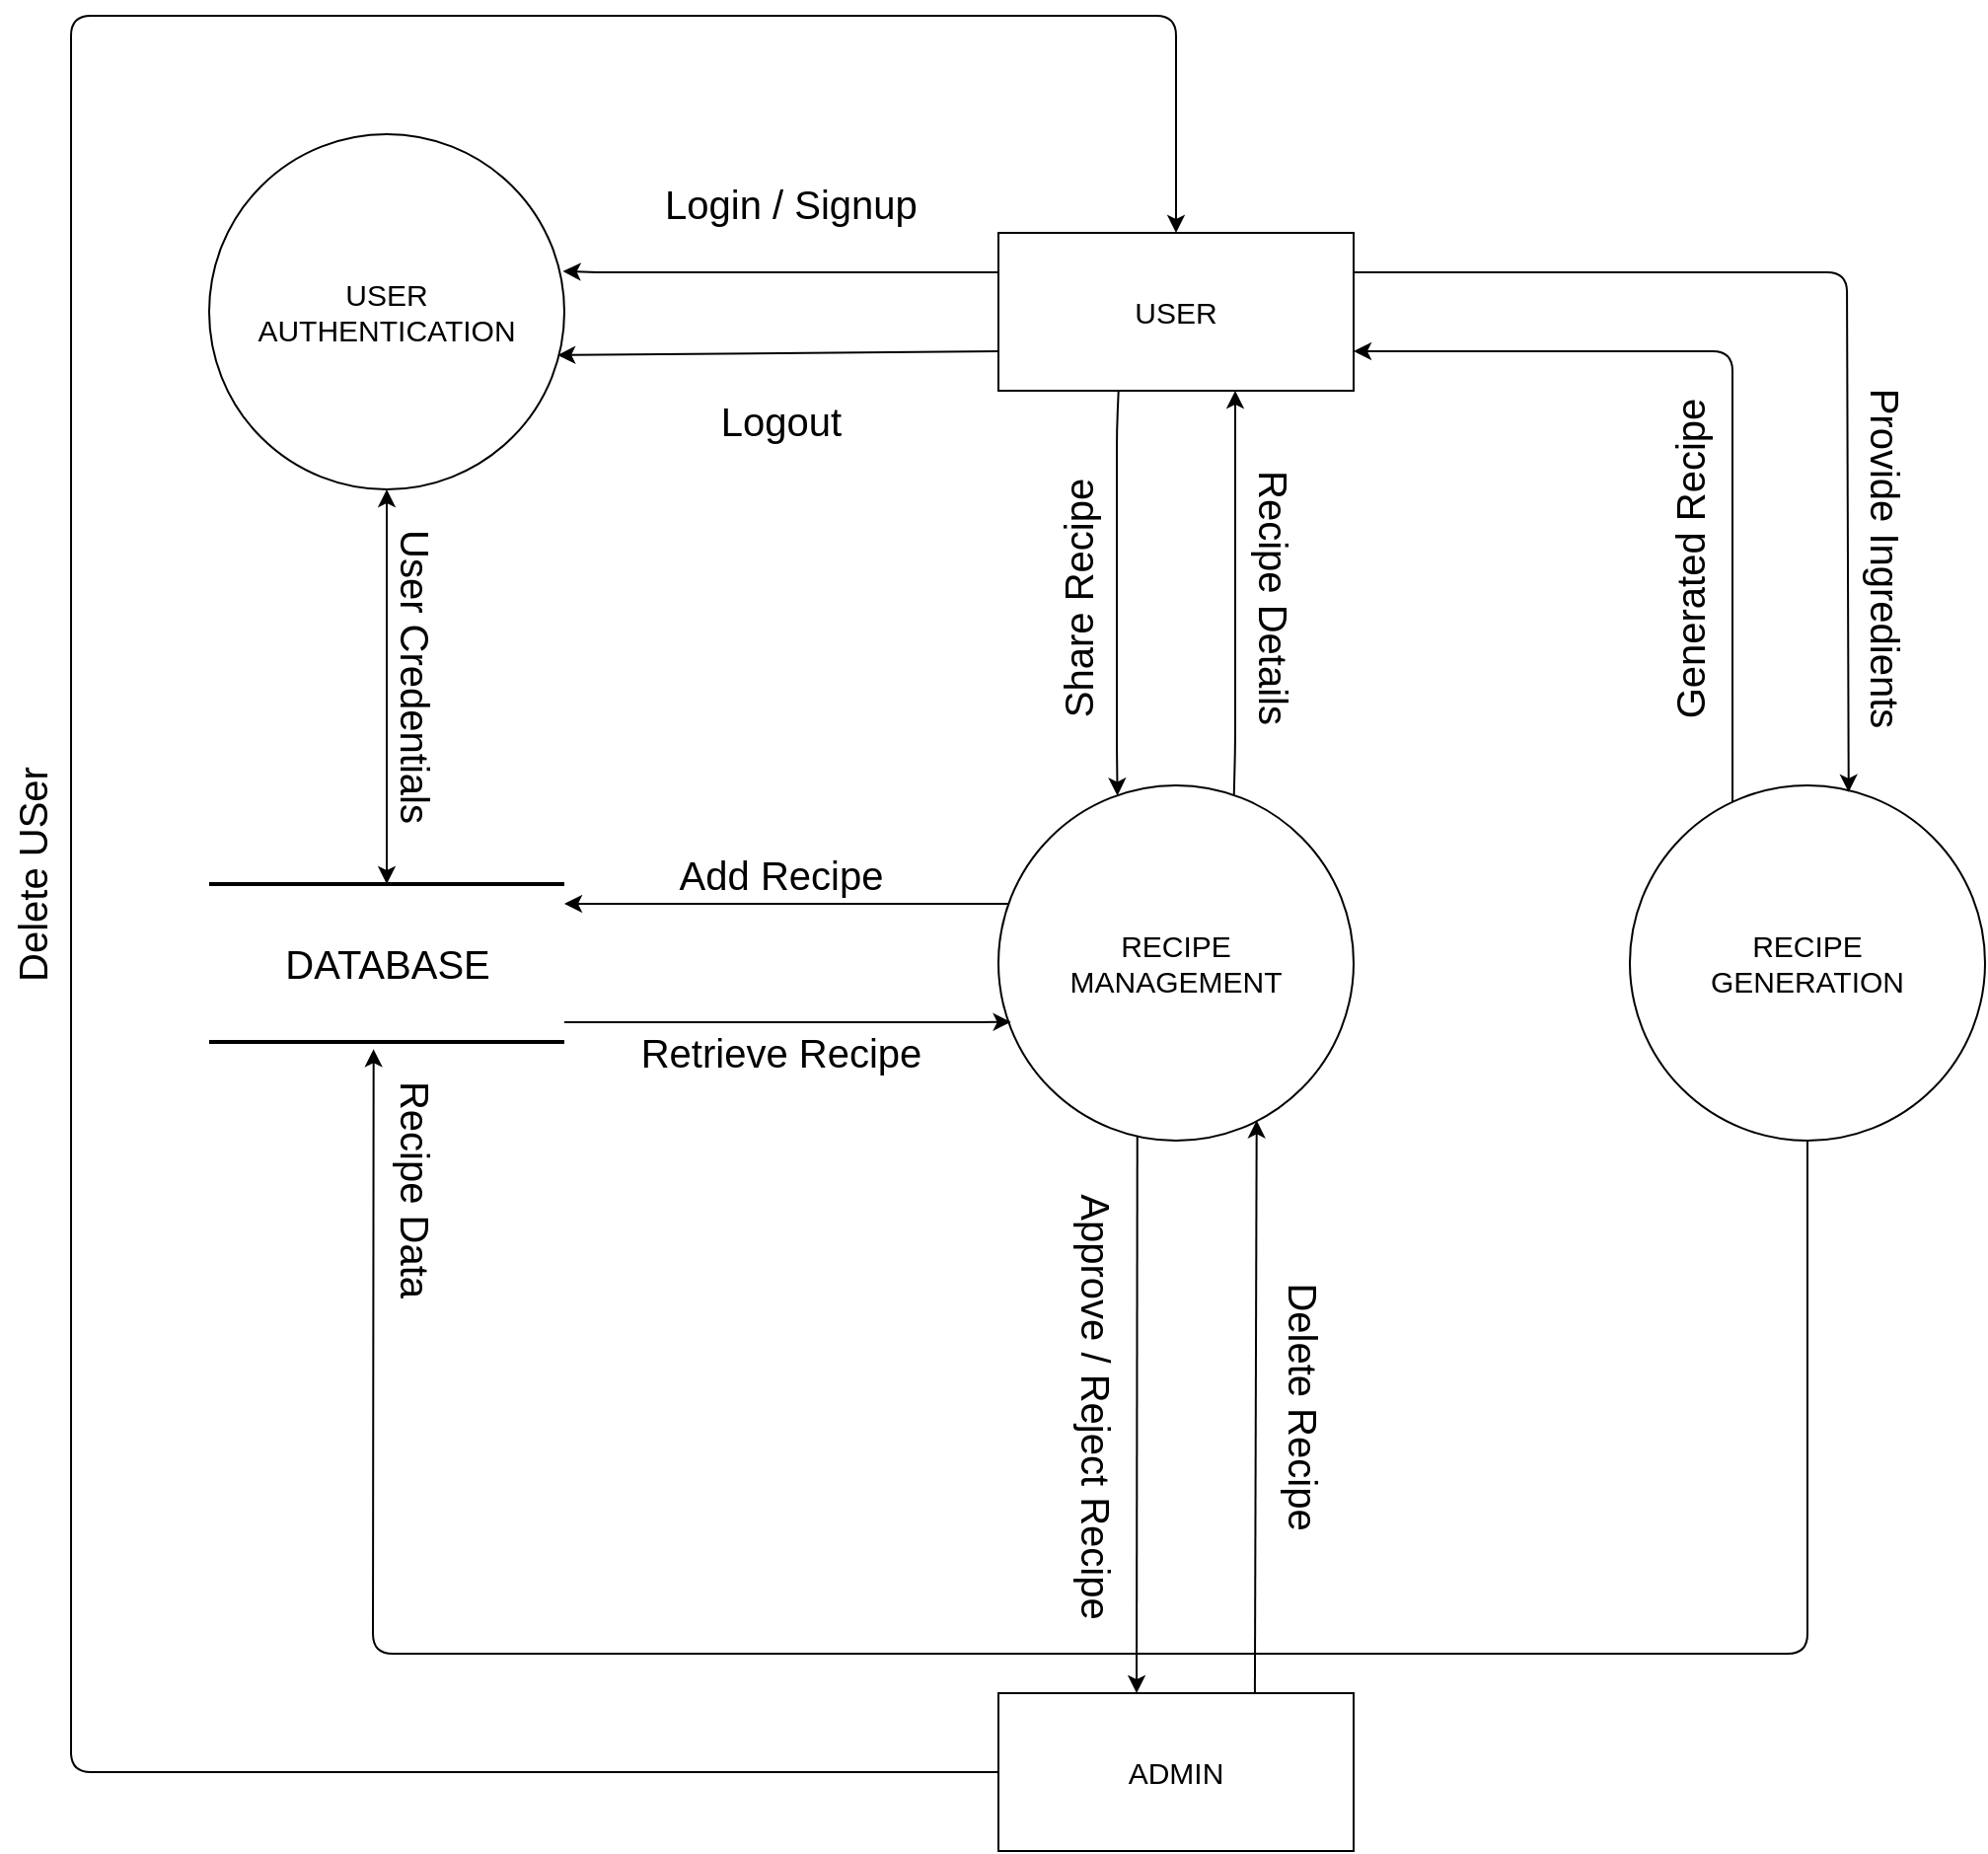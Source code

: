 <mxfile>
    <diagram id="V8QEZqY1kmJIcm4RPAO6" name="Page-1">
        <mxGraphModel dx="1610" dy="1418" grid="1" gridSize="10" guides="1" tooltips="1" connect="1" arrows="1" fold="1" page="0" pageScale="1" pageWidth="850" pageHeight="1100" math="0" shadow="0">
            <root>
                <mxCell id="0"/>
                <mxCell id="1" parent="0"/>
                <mxCell id="65" style="edgeStyle=none;html=1;fontFamily=Helvetica;fontSize=20;startArrow=none;startFill=0;endArrow=classic;endFill=1;exitX=0.663;exitY=0.032;exitDx=0;exitDy=0;exitPerimeter=0;" edge="1" parent="1" source="2" target="6">
                    <mxGeometry relative="1" as="geometry">
                        <mxPoint x="590" y="20" as="sourcePoint"/>
                        <Array as="points">
                            <mxPoint x="620" y="40"/>
                            <mxPoint x="620" y="-120"/>
                            <mxPoint x="620" y="-140"/>
                        </Array>
                    </mxGeometry>
                </mxCell>
                <mxCell id="68" style="edgeStyle=none;html=1;entryX=1;entryY=0.125;entryDx=0;entryDy=0;entryPerimeter=0;fontFamily=Helvetica;fontSize=20;startArrow=none;startFill=0;endArrow=classic;endFill=1;" edge="1" parent="1" target="54">
                    <mxGeometry relative="1" as="geometry">
                        <mxPoint x="510" y="120" as="sourcePoint"/>
                        <Array as="points">
                            <mxPoint x="480" y="120"/>
                            <mxPoint x="300" y="120"/>
                        </Array>
                    </mxGeometry>
                </mxCell>
                <mxCell id="81" style="edgeStyle=none;html=1;entryX=0.389;entryY=0;entryDx=0;entryDy=0;entryPerimeter=0;fontFamily=Helvetica;fontSize=20;startArrow=none;startFill=0;endArrow=classic;endFill=1;exitX=0.391;exitY=0.986;exitDx=0;exitDy=0;exitPerimeter=0;" edge="1" parent="1" source="2" target="4">
                    <mxGeometry relative="1" as="geometry"/>
                </mxCell>
                <mxCell id="2" value="&lt;span style=&quot;font-size: 15px;&quot;&gt;RECIPE&lt;br&gt;MANAGEMENT&lt;br&gt;&lt;/span&gt;" style="ellipse;whiteSpace=wrap;html=1;" vertex="1" parent="1">
                    <mxGeometry x="500" y="60" width="180" height="180" as="geometry"/>
                </mxCell>
                <mxCell id="75" style="edgeStyle=none;html=1;entryX=1;entryY=0.75;entryDx=0;entryDy=0;fontFamily=Helvetica;fontSize=20;startArrow=none;startFill=0;endArrow=classic;endFill=1;exitX=0.289;exitY=0.053;exitDx=0;exitDy=0;exitPerimeter=0;" edge="1" parent="1" source="3" target="6">
                    <mxGeometry relative="1" as="geometry">
                        <Array as="points">
                            <mxPoint x="872" y="-160"/>
                        </Array>
                    </mxGeometry>
                </mxCell>
                <mxCell id="77" style="edgeStyle=none;html=1;entryX=0.463;entryY=1.046;entryDx=0;entryDy=0;entryPerimeter=0;fontFamily=Helvetica;fontSize=20;startArrow=none;startFill=0;endArrow=classic;endFill=1;" edge="1" parent="1" source="3" target="54">
                    <mxGeometry relative="1" as="geometry">
                        <Array as="points">
                            <mxPoint x="910" y="500"/>
                            <mxPoint x="183" y="500"/>
                        </Array>
                    </mxGeometry>
                </mxCell>
                <mxCell id="3" value="&lt;span style=&quot;font-size: 15px;&quot;&gt;RECIPE&lt;br&gt;GENERATION&lt;br&gt;&lt;/span&gt;" style="ellipse;whiteSpace=wrap;html=1;" vertex="1" parent="1">
                    <mxGeometry x="820" y="60" width="180" height="180" as="geometry"/>
                </mxCell>
                <mxCell id="74" style="edgeStyle=none;html=1;entryX=0.727;entryY=0.943;entryDx=0;entryDy=0;fontFamily=Helvetica;fontSize=20;startArrow=none;startFill=0;endArrow=classic;endFill=1;exitX=0.722;exitY=0;exitDx=0;exitDy=0;exitPerimeter=0;entryPerimeter=0;" edge="1" parent="1" source="4" target="2">
                    <mxGeometry relative="1" as="geometry"/>
                </mxCell>
                <mxCell id="83" style="edgeStyle=none;html=1;entryX=0.5;entryY=0;entryDx=0;entryDy=0;fontFamily=Helvetica;fontSize=20;startArrow=none;startFill=0;endArrow=classic;endFill=1;" edge="1" parent="1" source="4" target="6">
                    <mxGeometry relative="1" as="geometry">
                        <Array as="points">
                            <mxPoint x="30" y="560"/>
                            <mxPoint x="30" y="-330"/>
                            <mxPoint x="590" y="-330"/>
                        </Array>
                    </mxGeometry>
                </mxCell>
                <mxCell id="4" value="ADMIN" style="whiteSpace=wrap;html=1;fontSize=15;" vertex="1" parent="1">
                    <mxGeometry x="500" y="520" width="180" height="80" as="geometry"/>
                </mxCell>
                <mxCell id="63" style="edgeStyle=none;html=1;entryX=0.335;entryY=0.029;entryDx=0;entryDy=0;fontFamily=Helvetica;fontSize=20;startArrow=none;startFill=0;endArrow=classic;endFill=1;exitX=0.338;exitY=1.005;exitDx=0;exitDy=0;exitPerimeter=0;entryPerimeter=0;" edge="1" parent="1" source="6" target="2">
                    <mxGeometry relative="1" as="geometry">
                        <Array as="points">
                            <mxPoint x="560" y="-120"/>
                            <mxPoint x="560" y="40"/>
                        </Array>
                    </mxGeometry>
                </mxCell>
                <mxCell id="72" style="edgeStyle=none;html=1;fontFamily=Helvetica;fontSize=20;startArrow=none;startFill=0;endArrow=classic;endFill=1;exitX=1;exitY=0.25;exitDx=0;exitDy=0;entryX=0.616;entryY=0.019;entryDx=0;entryDy=0;entryPerimeter=0;" edge="1" parent="1" source="6" target="3">
                    <mxGeometry relative="1" as="geometry">
                        <Array as="points">
                            <mxPoint x="930" y="-200"/>
                        </Array>
                    </mxGeometry>
                </mxCell>
                <mxCell id="79" style="edgeStyle=none;html=1;entryX=0.981;entryY=0.622;entryDx=0;entryDy=0;entryPerimeter=0;fontFamily=Helvetica;fontSize=20;startArrow=none;startFill=0;endArrow=classic;endFill=1;exitX=0;exitY=0.75;exitDx=0;exitDy=0;" edge="1" parent="1" source="6" target="55">
                    <mxGeometry relative="1" as="geometry"/>
                </mxCell>
                <mxCell id="6" value="USER" style="whiteSpace=wrap;html=1;fontSize=15;" vertex="1" parent="1">
                    <mxGeometry x="500" y="-220" width="180" height="80" as="geometry"/>
                </mxCell>
                <mxCell id="69" style="edgeStyle=none;html=1;fontFamily=Helvetica;fontSize=20;startArrow=none;startFill=0;endArrow=classic;endFill=1;entryX=0.035;entryY=0.666;entryDx=0;entryDy=0;exitX=1;exitY=0.875;exitDx=0;exitDy=0;exitPerimeter=0;entryPerimeter=0;" edge="1" parent="1" source="54" target="2">
                    <mxGeometry relative="1" as="geometry">
                        <Array as="points">
                            <mxPoint x="300" y="180"/>
                            <mxPoint x="480" y="180"/>
                        </Array>
                    </mxGeometry>
                </mxCell>
                <mxCell id="54" value="&lt;span style=&quot;font-size: 20px;&quot;&gt;DATABASE&lt;/span&gt;" style="html=1;rounded=0;shadow=0;comic=0;labelBackgroundColor=none;strokeWidth=2;fontFamily=Helvetica;fontSize=12;align=center;shape=mxgraph.ios7ui.horLines;" vertex="1" parent="1">
                    <mxGeometry x="100" y="110" width="180" height="80" as="geometry"/>
                </mxCell>
                <mxCell id="56" style="edgeStyle=none;html=1;entryX=0;entryY=0.25;entryDx=0;entryDy=0;fontFamily=Helvetica;fontSize=20;startArrow=classic;startFill=1;endArrow=none;endFill=0;exitX=0.996;exitY=0.386;exitDx=0;exitDy=0;exitPerimeter=0;" edge="1" parent="1" source="55" target="6">
                    <mxGeometry relative="1" as="geometry">
                        <Array as="points">
                            <mxPoint x="300" y="-200"/>
                        </Array>
                    </mxGeometry>
                </mxCell>
                <mxCell id="61" style="edgeStyle=none;html=1;fontFamily=Helvetica;fontSize=20;startArrow=classic;startFill=1;endArrow=classic;endFill=1;" edge="1" parent="1" source="55" target="54">
                    <mxGeometry relative="1" as="geometry"/>
                </mxCell>
                <mxCell id="55" value="USER&lt;br&gt;AUTHENTICATION" style="ellipse;whiteSpace=wrap;html=1;fontSize=15;" vertex="1" parent="1">
                    <mxGeometry x="100" y="-270" width="180" height="180" as="geometry"/>
                </mxCell>
                <mxCell id="58" value="Login / Signup" style="text;strokeColor=none;align=center;fillColor=none;html=1;verticalAlign=middle;whiteSpace=wrap;rounded=0;fontFamily=Helvetica;fontSize=20;" vertex="1" parent="1">
                    <mxGeometry x="320" y="-250" width="150" height="30" as="geometry"/>
                </mxCell>
                <mxCell id="60" value="Logout" style="text;strokeColor=none;align=center;fillColor=none;html=1;verticalAlign=middle;whiteSpace=wrap;rounded=0;fontFamily=Helvetica;fontSize=20;" vertex="1" parent="1">
                    <mxGeometry x="360" y="-140" width="60" height="30" as="geometry"/>
                </mxCell>
                <mxCell id="62" value="User Credentials" style="text;strokeColor=none;align=center;fillColor=none;html=1;verticalAlign=middle;whiteSpace=wrap;rounded=0;fontFamily=Helvetica;fontSize=20;rotation=90;" vertex="1" parent="1">
                    <mxGeometry x="120" y="-10" width="170" height="30" as="geometry"/>
                </mxCell>
                <mxCell id="66" value="Share Recipe" style="text;strokeColor=none;align=center;fillColor=none;html=1;verticalAlign=middle;whiteSpace=wrap;rounded=0;fontFamily=Helvetica;fontSize=20;rotation=-90;" vertex="1" parent="1">
                    <mxGeometry x="470" y="-50" width="140" height="30" as="geometry"/>
                </mxCell>
                <mxCell id="67" value="Recipe Details" style="text;strokeColor=none;align=center;fillColor=none;html=1;verticalAlign=middle;whiteSpace=wrap;rounded=0;fontFamily=Helvetica;fontSize=20;rotation=90;" vertex="1" parent="1">
                    <mxGeometry x="570" y="-50" width="140" height="30" as="geometry"/>
                </mxCell>
                <mxCell id="70" value="Add Recipe" style="text;strokeColor=none;align=center;fillColor=none;html=1;verticalAlign=middle;whiteSpace=wrap;rounded=0;fontFamily=Helvetica;fontSize=20;" vertex="1" parent="1">
                    <mxGeometry x="330" y="90" width="120" height="30" as="geometry"/>
                </mxCell>
                <mxCell id="71" value="Retrieve Recipe" style="text;strokeColor=none;align=center;fillColor=none;html=1;verticalAlign=middle;whiteSpace=wrap;rounded=0;fontFamily=Helvetica;fontSize=20;" vertex="1" parent="1">
                    <mxGeometry x="315" y="180" width="150" height="30" as="geometry"/>
                </mxCell>
                <mxCell id="73" value="Provide Ingredients" style="text;strokeColor=none;align=center;fillColor=none;html=1;verticalAlign=middle;whiteSpace=wrap;rounded=0;fontFamily=Helvetica;fontSize=20;rotation=90;" vertex="1" parent="1">
                    <mxGeometry x="840" y="-70" width="220" height="30" as="geometry"/>
                </mxCell>
                <mxCell id="76" value="Generated Recipe" style="text;strokeColor=none;align=center;fillColor=none;html=1;verticalAlign=middle;whiteSpace=wrap;rounded=0;fontFamily=Helvetica;fontSize=20;rotation=-90;" vertex="1" parent="1">
                    <mxGeometry x="760" y="-70" width="180" height="30" as="geometry"/>
                </mxCell>
                <mxCell id="78" value="Recipe Data" style="text;strokeColor=none;align=center;fillColor=none;html=1;verticalAlign=middle;whiteSpace=wrap;rounded=0;fontFamily=Helvetica;fontSize=20;rotation=90;" vertex="1" parent="1">
                    <mxGeometry x="110" y="250" width="190" height="30" as="geometry"/>
                </mxCell>
                <mxCell id="80" value="Delete Recipe" style="text;strokeColor=none;align=center;fillColor=none;html=1;verticalAlign=middle;whiteSpace=wrap;rounded=0;fontFamily=Helvetica;fontSize=20;rotation=90;" vertex="1" parent="1">
                    <mxGeometry x="590" y="360" width="130" height="30" as="geometry"/>
                </mxCell>
                <mxCell id="82" value="Approve / Reject Recipe" style="text;strokeColor=none;align=center;fillColor=none;html=1;verticalAlign=middle;whiteSpace=wrap;rounded=0;fontFamily=Helvetica;fontSize=20;rotation=90;" vertex="1" parent="1">
                    <mxGeometry x="440" y="360" width="220" height="30" as="geometry"/>
                </mxCell>
                <mxCell id="84" value="Delete USer" style="text;strokeColor=none;align=center;fillColor=none;html=1;verticalAlign=middle;whiteSpace=wrap;rounded=0;fontFamily=Helvetica;fontSize=20;rotation=-90;" vertex="1" parent="1">
                    <mxGeometry x="-60" y="90" width="140" height="30" as="geometry"/>
                </mxCell>
            </root>
        </mxGraphModel>
    </diagram>
</mxfile>